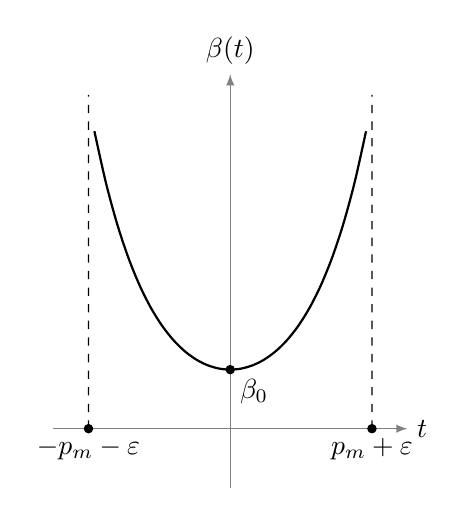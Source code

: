 ﻿\begin{tikzpicture} [scale=1.5]
% Assi
	\draw[-latex, gray] (-1.5, 0) -- (1.5, 0) node[right, black] {$t$};
	\draw[-latex, gray] (0, -0.5) -- (0, 3) node[above, black] {$\beta (t)$};
% Funzione
	\draw[scale=0.5, domain=-2.3:2.3, smooth, variable=\x, thick] plot ({\x}, {cosh(\x)});
% Punti sul grafico
	\filldraw (0, 0.5) circle (1pt)
		node[below right] (B0) {$\beta_0$};
	\filldraw (1.2, 0) circle (1pt)
		node[below] (A1) {$p_m + \varepsilon$};
	\filldraw (-1.2, 0) circle (1pt)
		node[below] (A2) {$-p_m - \varepsilon$};
% Asintoti
	\draw [dashed] (A1) -- ++(0, 3);
	\draw [dashed] (A2) -- ++(0, 3);
\end{tikzpicture}